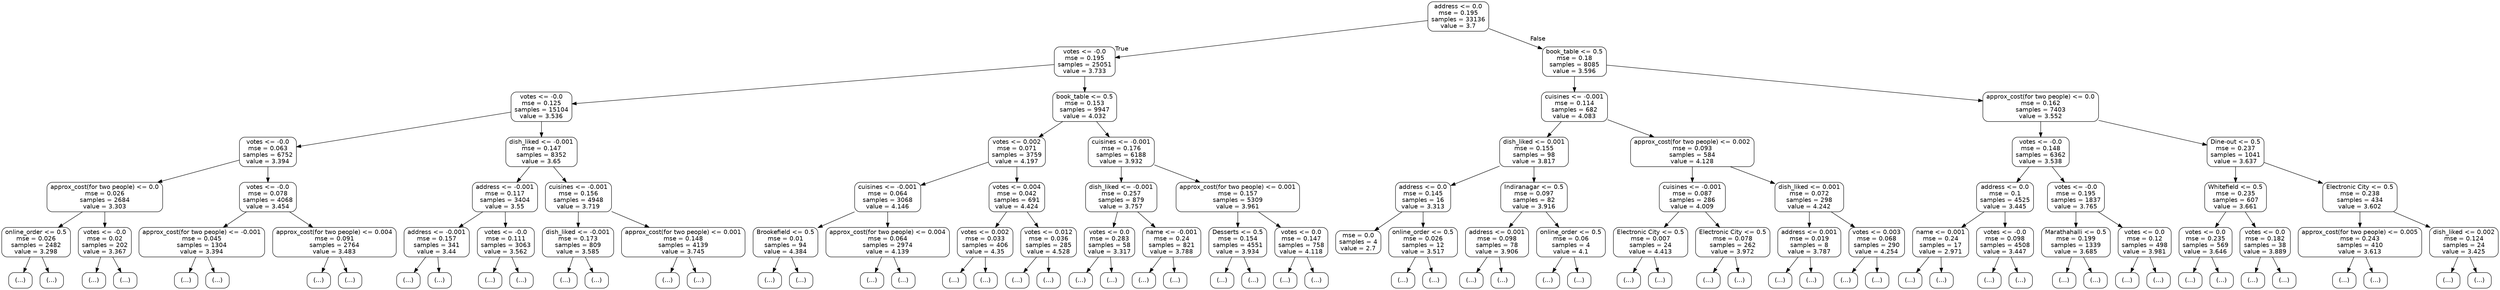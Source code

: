 digraph Tree {
node [shape=box, style="rounded", color="black", fontname=helvetica] ;
edge [fontname=helvetica] ;
0 [label="address <= 0.0\nmse = 0.195\nsamples = 33136\nvalue = 3.7"] ;
1 [label="votes <= -0.0\nmse = 0.195\nsamples = 25051\nvalue = 3.733"] ;
0 -> 1 [labeldistance=2.5, labelangle=45, headlabel="True"] ;
2 [label="votes <= -0.0\nmse = 0.125\nsamples = 15104\nvalue = 3.536"] ;
1 -> 2 ;
3 [label="votes <= -0.0\nmse = 0.063\nsamples = 6752\nvalue = 3.394"] ;
2 -> 3 ;
4 [label="approx_cost(for two people) <= 0.0\nmse = 0.026\nsamples = 2684\nvalue = 3.303"] ;
3 -> 4 ;
5 [label="online_order <= 0.5\nmse = 0.026\nsamples = 2482\nvalue = 3.298"] ;
4 -> 5 ;
6 [label="(...)"] ;
5 -> 6 ;
1001 [label="(...)"] ;
5 -> 1001 ;
2050 [label="votes <= -0.0\nmse = 0.02\nsamples = 202\nvalue = 3.367"] ;
4 -> 2050 ;
2051 [label="(...)"] ;
2050 -> 2051 ;
2090 [label="(...)"] ;
2050 -> 2090 ;
2173 [label="votes <= -0.0\nmse = 0.078\nsamples = 4068\nvalue = 3.454"] ;
3 -> 2173 ;
2174 [label="approx_cost(for two people) <= -0.001\nmse = 0.045\nsamples = 1304\nvalue = 3.394"] ;
2173 -> 2174 ;
2175 [label="(...)"] ;
2174 -> 2175 ;
2834 [label="(...)"] ;
2174 -> 2834 ;
3107 [label="approx_cost(for two people) <= 0.004\nmse = 0.091\nsamples = 2764\nvalue = 3.483"] ;
2173 -> 3107 ;
3108 [label="(...)"] ;
3107 -> 3108 ;
5975 [label="(...)"] ;
3107 -> 5975 ;
6000 [label="dish_liked <= -0.001\nmse = 0.147\nsamples = 8352\nvalue = 3.65"] ;
2 -> 6000 ;
6001 [label="address <= -0.001\nmse = 0.117\nsamples = 3404\nvalue = 3.55"] ;
6000 -> 6001 ;
6002 [label="address <= -0.001\nmse = 0.157\nsamples = 341\nvalue = 3.44"] ;
6001 -> 6002 ;
6003 [label="(...)"] ;
6002 -> 6003 ;
6238 [label="(...)"] ;
6002 -> 6238 ;
6239 [label="votes <= -0.0\nmse = 0.111\nsamples = 3063\nvalue = 3.562"] ;
6001 -> 6239 ;
6240 [label="(...)"] ;
6239 -> 6240 ;
8669 [label="(...)"] ;
6239 -> 8669 ;
8946 [label="cuisines <= -0.001\nmse = 0.156\nsamples = 4948\nvalue = 3.719"] ;
6000 -> 8946 ;
8947 [label="dish_liked <= -0.001\nmse = 0.173\nsamples = 809\nvalue = 3.585"] ;
8946 -> 8947 ;
8948 [label="(...)"] ;
8947 -> 8948 ;
8961 [label="(...)"] ;
8947 -> 8961 ;
9504 [label="approx_cost(for two people) <= 0.001\nmse = 0.148\nsamples = 4139\nvalue = 3.745"] ;
8946 -> 9504 ;
9505 [label="(...)"] ;
9504 -> 9505 ;
12620 [label="(...)"] ;
9504 -> 12620 ;
12975 [label="book_table <= 0.5\nmse = 0.153\nsamples = 9947\nvalue = 4.032"] ;
1 -> 12975 ;
12976 [label="votes <= 0.002\nmse = 0.071\nsamples = 3759\nvalue = 4.197"] ;
12975 -> 12976 ;
12977 [label="cuisines <= -0.001\nmse = 0.064\nsamples = 3068\nvalue = 4.146"] ;
12976 -> 12977 ;
12978 [label="Brookefield <= 0.5\nmse = 0.01\nsamples = 94\nvalue = 4.384"] ;
12977 -> 12978 ;
12979 [label="(...)"] ;
12978 -> 12979 ;
13008 [label="(...)"] ;
12978 -> 13008 ;
13015 [label="approx_cost(for two people) <= 0.004\nmse = 0.064\nsamples = 2974\nvalue = 4.139"] ;
12977 -> 13015 ;
13016 [label="(...)"] ;
13015 -> 13016 ;
13965 [label="(...)"] ;
13015 -> 13965 ;
14684 [label="votes <= 0.004\nmse = 0.042\nsamples = 691\nvalue = 4.424"] ;
12976 -> 14684 ;
14685 [label="votes <= 0.002\nmse = 0.033\nsamples = 406\nvalue = 4.35"] ;
14684 -> 14685 ;
14686 [label="(...)"] ;
14685 -> 14686 ;
14715 [label="(...)"] ;
14685 -> 14715 ;
14834 [label="votes <= 0.012\nmse = 0.036\nsamples = 285\nvalue = 4.528"] ;
14684 -> 14834 ;
14835 [label="(...)"] ;
14834 -> 14835 ;
14960 [label="(...)"] ;
14834 -> 14960 ;
14965 [label="cuisines <= -0.001\nmse = 0.176\nsamples = 6188\nvalue = 3.932"] ;
12975 -> 14965 ;
14966 [label="dish_liked <= -0.001\nmse = 0.257\nsamples = 879\nvalue = 3.757"] ;
14965 -> 14966 ;
14967 [label="votes <= 0.0\nmse = 0.283\nsamples = 58\nvalue = 3.317"] ;
14966 -> 14967 ;
14968 [label="(...)"] ;
14967 -> 14968 ;
15007 [label="(...)"] ;
14967 -> 15007 ;
15010 [label="name <= -0.001\nmse = 0.24\nsamples = 821\nvalue = 3.788"] ;
14966 -> 15010 ;
15011 [label="(...)"] ;
15010 -> 15011 ;
15036 [label="(...)"] ;
15010 -> 15036 ;
15651 [label="approx_cost(for two people) <= 0.001\nmse = 0.157\nsamples = 5309\nvalue = 3.961"] ;
14965 -> 15651 ;
15652 [label="Desserts <= 0.5\nmse = 0.154\nsamples = 4551\nvalue = 3.934"] ;
15651 -> 15652 ;
15653 [label="(...)"] ;
15652 -> 15653 ;
19290 [label="(...)"] ;
15652 -> 19290 ;
19693 [label="votes <= 0.0\nmse = 0.147\nsamples = 758\nvalue = 4.118"] ;
15651 -> 19693 ;
19694 [label="(...)"] ;
19693 -> 19694 ;
19815 [label="(...)"] ;
19693 -> 19815 ;
20130 [label="book_table <= 0.5\nmse = 0.18\nsamples = 8085\nvalue = 3.596"] ;
0 -> 20130 [labeldistance=2.5, labelangle=-45, headlabel="False"] ;
20131 [label="cuisines <= -0.001\nmse = 0.114\nsamples = 682\nvalue = 4.083"] ;
20130 -> 20131 ;
20132 [label="dish_liked <= 0.001\nmse = 0.155\nsamples = 98\nvalue = 3.817"] ;
20131 -> 20132 ;
20133 [label="address <= 0.0\nmse = 0.145\nsamples = 16\nvalue = 3.313"] ;
20132 -> 20133 ;
20134 [label="mse = 0.0\nsamples = 4\nvalue = 2.7"] ;
20133 -> 20134 ;
20135 [label="online_order <= 0.5\nmse = 0.026\nsamples = 12\nvalue = 3.517"] ;
20133 -> 20135 ;
20136 [label="(...)"] ;
20135 -> 20136 ;
20141 [label="(...)"] ;
20135 -> 20141 ;
20146 [label="Indiranagar <= 0.5\nmse = 0.097\nsamples = 82\nvalue = 3.916"] ;
20132 -> 20146 ;
20147 [label="address <= 0.001\nmse = 0.098\nsamples = 78\nvalue = 3.906"] ;
20146 -> 20147 ;
20148 [label="(...)"] ;
20147 -> 20148 ;
20205 [label="(...)"] ;
20147 -> 20205 ;
20214 [label="online_order <= 0.5\nmse = 0.06\nsamples = 4\nvalue = 4.1"] ;
20146 -> 20214 ;
20215 [label="(...)"] ;
20214 -> 20215 ;
20218 [label="(...)"] ;
20214 -> 20218 ;
20219 [label="approx_cost(for two people) <= 0.002\nmse = 0.093\nsamples = 584\nvalue = 4.128"] ;
20131 -> 20219 ;
20220 [label="cuisines <= -0.001\nmse = 0.087\nsamples = 286\nvalue = 4.009"] ;
20219 -> 20220 ;
20221 [label="Electronic City <= 0.5\nmse = 0.007\nsamples = 24\nvalue = 4.413"] ;
20220 -> 20221 ;
20222 [label="(...)"] ;
20221 -> 20222 ;
20231 [label="(...)"] ;
20221 -> 20231 ;
20232 [label="Electronic City <= 0.5\nmse = 0.078\nsamples = 262\nvalue = 3.972"] ;
20220 -> 20232 ;
20233 [label="(...)"] ;
20232 -> 20233 ;
20458 [label="(...)"] ;
20232 -> 20458 ;
20471 [label="dish_liked <= 0.001\nmse = 0.072\nsamples = 298\nvalue = 4.242"] ;
20219 -> 20471 ;
20472 [label="address <= 0.001\nmse = 0.019\nsamples = 8\nvalue = 3.787"] ;
20471 -> 20472 ;
20473 [label="(...)"] ;
20472 -> 20473 ;
20476 [label="(...)"] ;
20472 -> 20476 ;
20479 [label="votes <= 0.003\nmse = 0.068\nsamples = 290\nvalue = 4.254"] ;
20471 -> 20479 ;
20480 [label="(...)"] ;
20479 -> 20480 ;
20753 [label="(...)"] ;
20479 -> 20753 ;
20778 [label="approx_cost(for two people) <= 0.0\nmse = 0.162\nsamples = 7403\nvalue = 3.552"] ;
20130 -> 20778 ;
20779 [label="votes <= -0.0\nmse = 0.148\nsamples = 6362\nvalue = 3.538"] ;
20778 -> 20779 ;
20780 [label="address <= 0.0\nmse = 0.1\nsamples = 4525\nvalue = 3.445"] ;
20779 -> 20780 ;
20781 [label="name <= 0.001\nmse = 0.24\nsamples = 17\nvalue = 2.971"] ;
20780 -> 20781 ;
20782 [label="(...)"] ;
20781 -> 20782 ;
20797 [label="(...)"] ;
20781 -> 20797 ;
20806 [label="votes <= -0.0\nmse = 0.098\nsamples = 4508\nvalue = 3.447"] ;
20780 -> 20806 ;
20807 [label="(...)"] ;
20806 -> 20807 ;
22686 [label="(...)"] ;
20806 -> 22686 ;
26025 [label="votes <= -0.0\nmse = 0.195\nsamples = 1837\nvalue = 3.765"] ;
20779 -> 26025 ;
26026 [label="Marathahalli <= 0.5\nmse = 0.199\nsamples = 1339\nvalue = 3.685"] ;
26025 -> 26026 ;
26027 [label="(...)"] ;
26026 -> 26027 ;
27416 [label="(...)"] ;
26026 -> 27416 ;
27521 [label="votes <= 0.0\nmse = 0.12\nsamples = 498\nvalue = 3.981"] ;
26025 -> 27521 ;
27522 [label="(...)"] ;
27521 -> 27522 ;
27859 [label="(...)"] ;
27521 -> 27859 ;
28046 [label="Dine-out <= 0.5\nmse = 0.237\nsamples = 1041\nvalue = 3.637"] ;
20778 -> 28046 ;
28047 [label="Whitefield <= 0.5\nmse = 0.235\nsamples = 607\nvalue = 3.661"] ;
28046 -> 28047 ;
28048 [label="votes <= 0.0\nmse = 0.235\nsamples = 569\nvalue = 3.646"] ;
28047 -> 28048 ;
28049 [label="(...)"] ;
28048 -> 28049 ;
28638 [label="(...)"] ;
28048 -> 28638 ;
28743 [label="votes <= 0.0\nmse = 0.182\nsamples = 38\nvalue = 3.889"] ;
28047 -> 28743 ;
28744 [label="(...)"] ;
28743 -> 28744 ;
28785 [label="(...)"] ;
28743 -> 28785 ;
28806 [label="Electronic City <= 0.5\nmse = 0.238\nsamples = 434\nvalue = 3.602"] ;
28046 -> 28806 ;
28807 [label="approx_cost(for two people) <= 0.005\nmse = 0.243\nsamples = 410\nvalue = 3.613"] ;
28806 -> 28807 ;
28808 [label="(...)"] ;
28807 -> 28808 ;
29375 [label="(...)"] ;
28807 -> 29375 ;
29394 [label="dish_liked <= 0.002\nmse = 0.124\nsamples = 24\nvalue = 3.425"] ;
28806 -> 29394 ;
29395 [label="(...)"] ;
29394 -> 29395 ;
29432 [label="(...)"] ;
29394 -> 29432 ;
}
